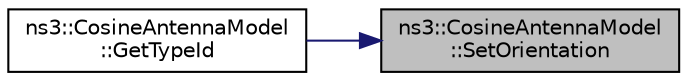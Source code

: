 digraph "ns3::CosineAntennaModel::SetOrientation"
{
 // LATEX_PDF_SIZE
  edge [fontname="Helvetica",fontsize="10",labelfontname="Helvetica",labelfontsize="10"];
  node [fontname="Helvetica",fontsize="10",shape=record];
  rankdir="RL";
  Node1 [label="ns3::CosineAntennaModel\l::SetOrientation",height=0.2,width=0.4,color="black", fillcolor="grey75", style="filled", fontcolor="black",tooltip=" "];
  Node1 -> Node2 [dir="back",color="midnightblue",fontsize="10",style="solid",fontname="Helvetica"];
  Node2 [label="ns3::CosineAntennaModel\l::GetTypeId",height=0.2,width=0.4,color="black", fillcolor="white", style="filled",URL="$classns3_1_1_cosine_antenna_model.html#a9424e417e8a7e4ac55d1779f4d1d1a2f",tooltip=" "];
}
